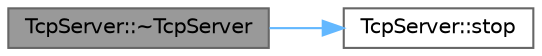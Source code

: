 digraph "TcpServer::~TcpServer"
{
 // LATEX_PDF_SIZE
  bgcolor="transparent";
  edge [fontname=Helvetica,fontsize=10,labelfontname=Helvetica,labelfontsize=10];
  node [fontname=Helvetica,fontsize=10,shape=box,height=0.2,width=0.4];
  rankdir="LR";
  Node1 [id="Node000001",label="TcpServer::~TcpServer",height=0.2,width=0.4,color="gray40", fillcolor="grey60", style="filled", fontcolor="black",tooltip="Destructor for the ECG sensor."];
  Node1 -> Node2 [id="edge2_Node000001_Node000002",color="steelblue1",style="solid",tooltip=" "];
  Node2 [id="Node000002",label="TcpServer::stop",height=0.2,width=0.4,color="grey40", fillcolor="white", style="filled",URL="$classTcpServer.html#aa2d8aaf6ff561bbdc5ceec712d8a3920",tooltip="Stops the Tcp Server."];
}
